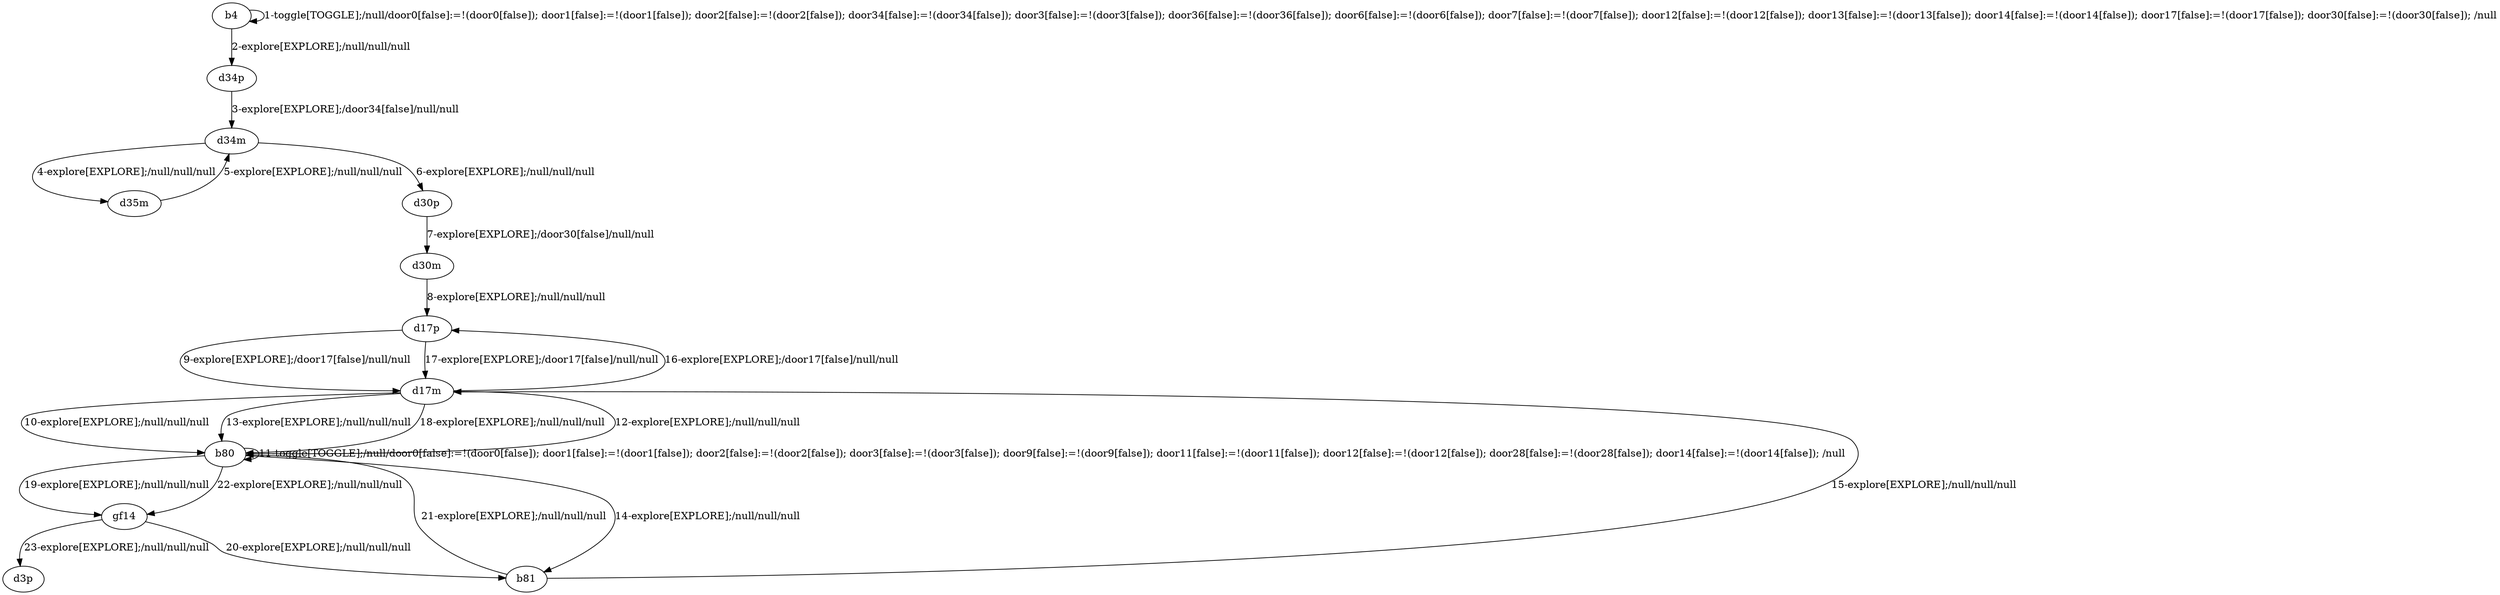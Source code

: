 # Total number of goals covered by this test: 3
# d17m --> d17p
# b80 --> b81
# b80 --> d17m

digraph g {
"b4" -> "b4" [label = "1-toggle[TOGGLE];/null/door0[false]:=!(door0[false]); door1[false]:=!(door1[false]); door2[false]:=!(door2[false]); door34[false]:=!(door34[false]); door3[false]:=!(door3[false]); door36[false]:=!(door36[false]); door6[false]:=!(door6[false]); door7[false]:=!(door7[false]); door12[false]:=!(door12[false]); door13[false]:=!(door13[false]); door14[false]:=!(door14[false]); door17[false]:=!(door17[false]); door30[false]:=!(door30[false]); /null"];
"b4" -> "d34p" [label = "2-explore[EXPLORE];/null/null/null"];
"d34p" -> "d34m" [label = "3-explore[EXPLORE];/door34[false]/null/null"];
"d34m" -> "d35m" [label = "4-explore[EXPLORE];/null/null/null"];
"d35m" -> "d34m" [label = "5-explore[EXPLORE];/null/null/null"];
"d34m" -> "d30p" [label = "6-explore[EXPLORE];/null/null/null"];
"d30p" -> "d30m" [label = "7-explore[EXPLORE];/door30[false]/null/null"];
"d30m" -> "d17p" [label = "8-explore[EXPLORE];/null/null/null"];
"d17p" -> "d17m" [label = "9-explore[EXPLORE];/door17[false]/null/null"];
"d17m" -> "b80" [label = "10-explore[EXPLORE];/null/null/null"];
"b80" -> "b80" [label = "11-toggle[TOGGLE];/null/door0[false]:=!(door0[false]); door1[false]:=!(door1[false]); door2[false]:=!(door2[false]); door3[false]:=!(door3[false]); door9[false]:=!(door9[false]); door11[false]:=!(door11[false]); door12[false]:=!(door12[false]); door28[false]:=!(door28[false]); door14[false]:=!(door14[false]); /null"];
"b80" -> "d17m" [label = "12-explore[EXPLORE];/null/null/null"];
"d17m" -> "b80" [label = "13-explore[EXPLORE];/null/null/null"];
"b80" -> "b81" [label = "14-explore[EXPLORE];/null/null/null"];
"b81" -> "d17m" [label = "15-explore[EXPLORE];/null/null/null"];
"d17m" -> "d17p" [label = "16-explore[EXPLORE];/door17[false]/null/null"];
"d17p" -> "d17m" [label = "17-explore[EXPLORE];/door17[false]/null/null"];
"d17m" -> "b80" [label = "18-explore[EXPLORE];/null/null/null"];
"b80" -> "gf14" [label = "19-explore[EXPLORE];/null/null/null"];
"gf14" -> "b81" [label = "20-explore[EXPLORE];/null/null/null"];
"b81" -> "b80" [label = "21-explore[EXPLORE];/null/null/null"];
"b80" -> "gf14" [label = "22-explore[EXPLORE];/null/null/null"];
"gf14" -> "d3p" [label = "23-explore[EXPLORE];/null/null/null"];
}